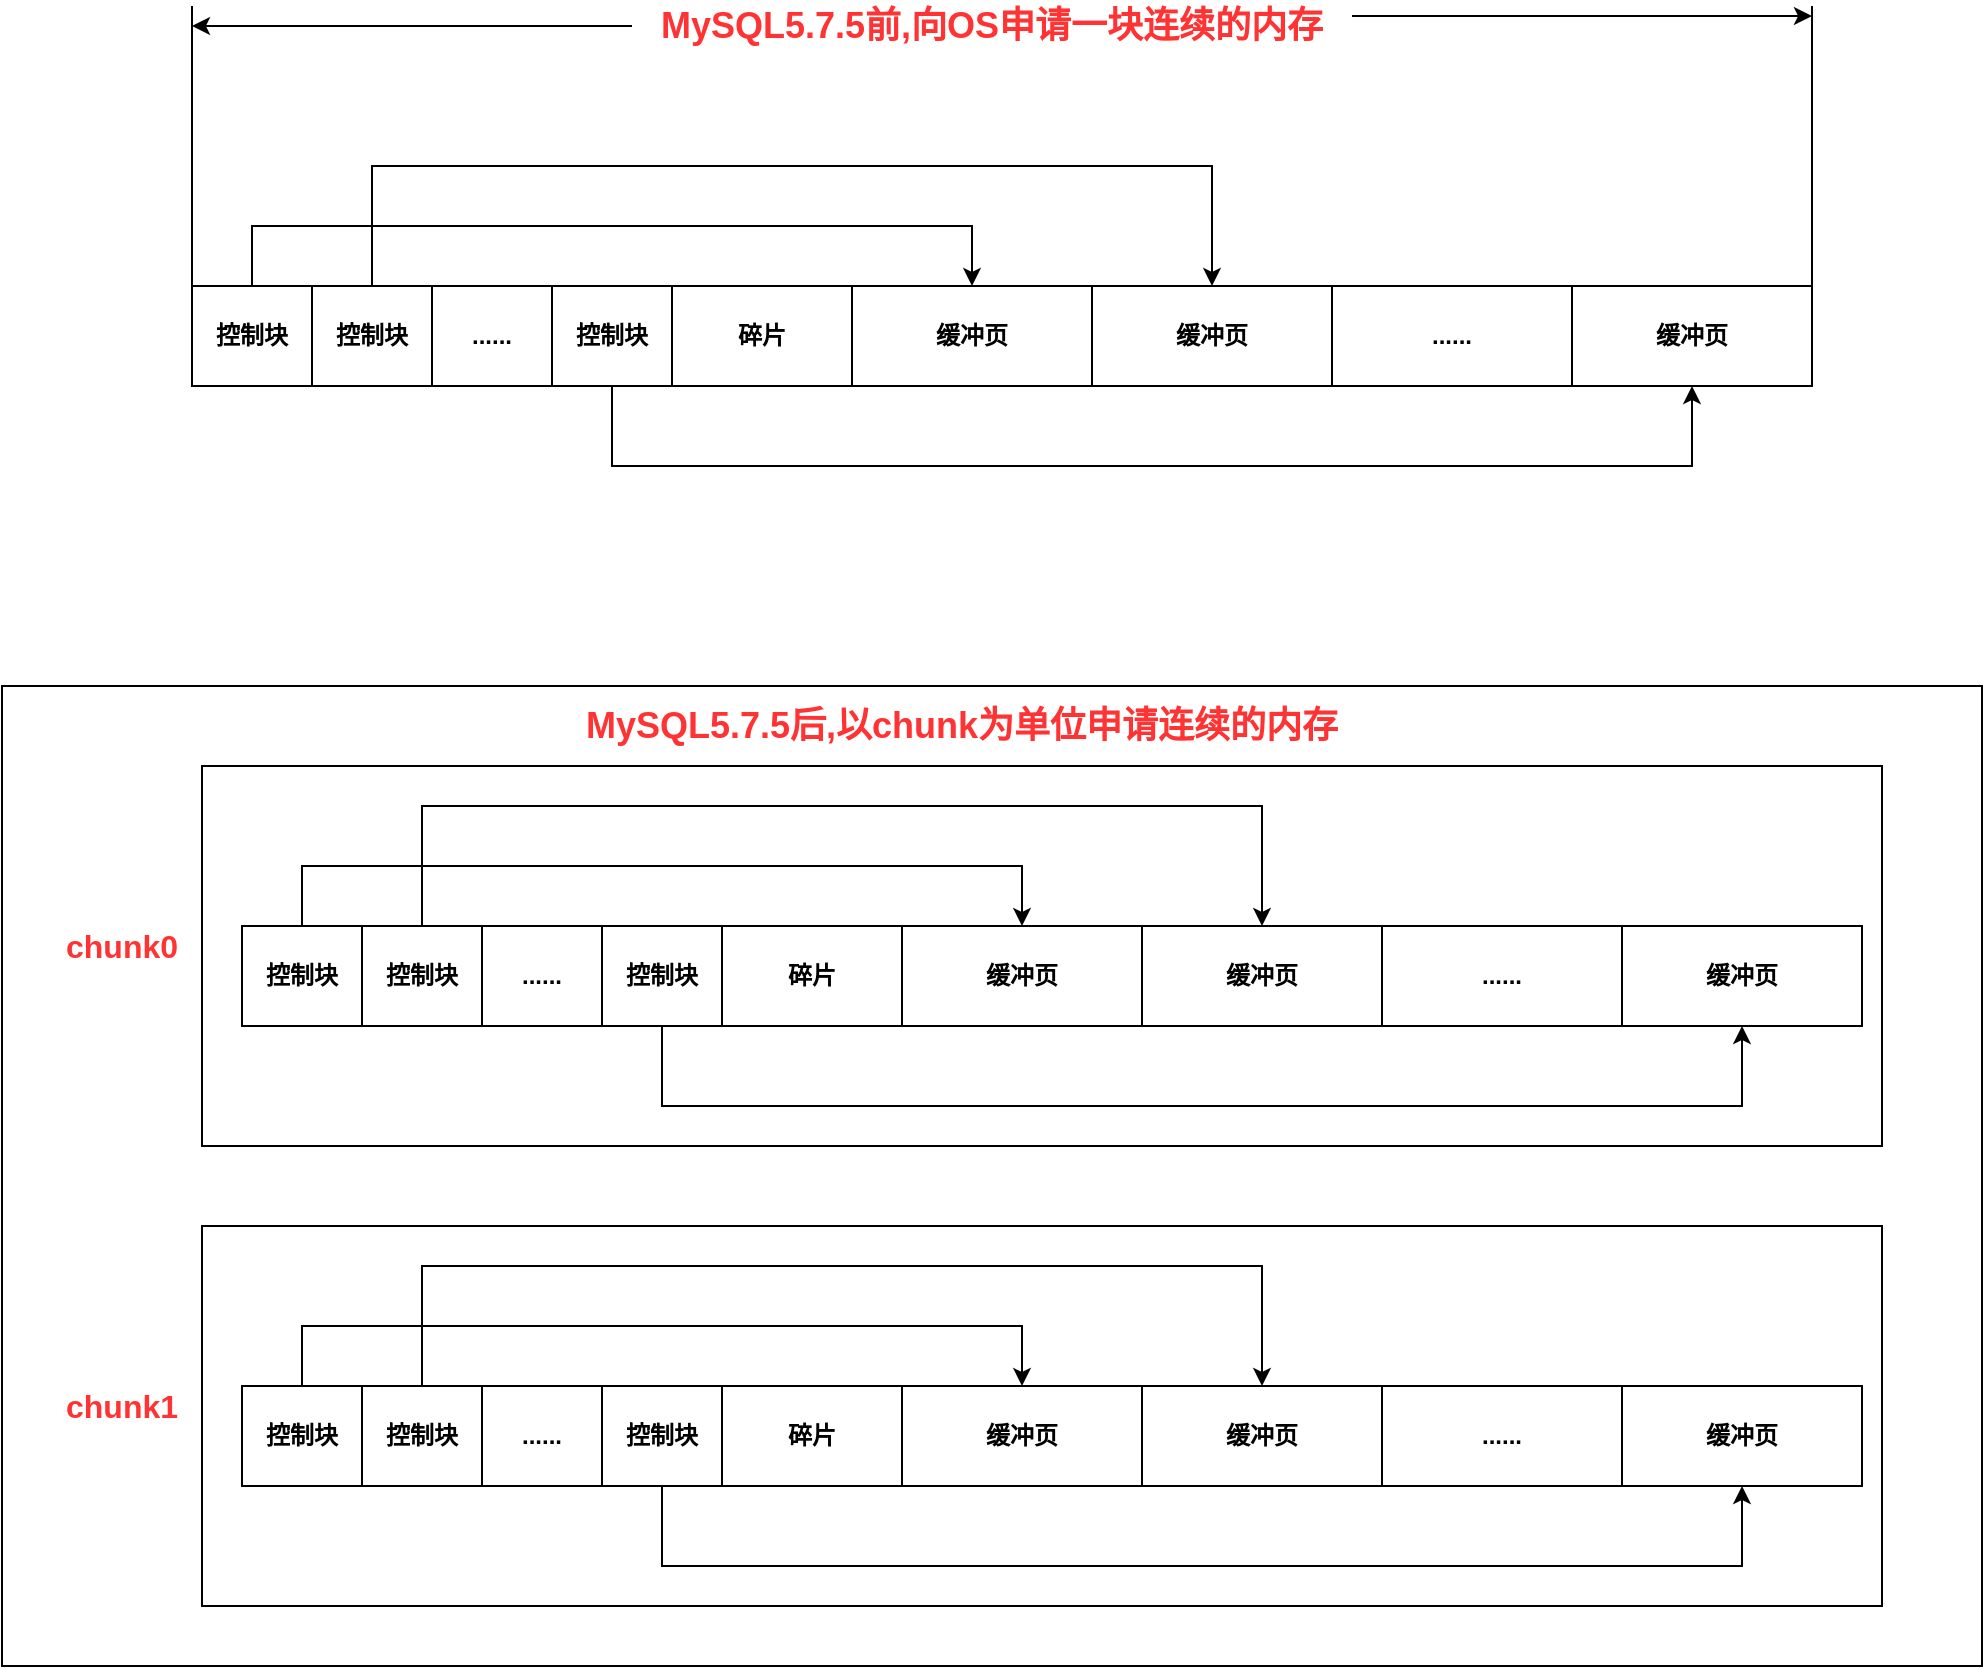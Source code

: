<mxfile version="15.2.7" type="device"><diagram id="74ubuH81yf82a0DQ67kA" name="第 1 页"><mxGraphModel dx="1707" dy="987" grid="1" gridSize="10" guides="1" tooltips="1" connect="1" arrows="1" fold="1" page="1" pageScale="1" pageWidth="827" pageHeight="1169" math="0" shadow="0"><root><mxCell id="0"/><mxCell id="1" parent="0"/><mxCell id="sAMRstKnpDgEoShXCp4--48" value="" style="rounded=0;whiteSpace=wrap;html=1;" vertex="1" parent="1"><mxGeometry x="5" y="410" width="990" height="490" as="geometry"/></mxCell><mxCell id="sAMRstKnpDgEoShXCp4--31" value="" style="rounded=0;whiteSpace=wrap;html=1;" vertex="1" parent="1"><mxGeometry x="105" y="450" width="840" height="190" as="geometry"/></mxCell><mxCell id="sAMRstKnpDgEoShXCp4--11" style="edgeStyle=orthogonalEdgeStyle;rounded=0;orthogonalLoop=1;jettySize=auto;html=1;exitX=0.5;exitY=0;exitDx=0;exitDy=0;entryX=0.5;entryY=0;entryDx=0;entryDy=0;" edge="1" parent="1" source="sAMRstKnpDgEoShXCp4--2" target="sAMRstKnpDgEoShXCp4--7"><mxGeometry relative="1" as="geometry"><Array as="points"><mxPoint x="130" y="180"/><mxPoint x="490" y="180"/></Array></mxGeometry></mxCell><mxCell id="sAMRstKnpDgEoShXCp4--2" value="&lt;b&gt;控制块&lt;/b&gt;" style="rounded=0;whiteSpace=wrap;html=1;" vertex="1" parent="1"><mxGeometry x="100" y="210" width="60" height="50" as="geometry"/></mxCell><mxCell id="sAMRstKnpDgEoShXCp4--12" style="edgeStyle=orthogonalEdgeStyle;rounded=0;orthogonalLoop=1;jettySize=auto;html=1;exitX=0.5;exitY=0;exitDx=0;exitDy=0;entryX=0.5;entryY=0;entryDx=0;entryDy=0;" edge="1" parent="1" source="sAMRstKnpDgEoShXCp4--3" target="sAMRstKnpDgEoShXCp4--8"><mxGeometry relative="1" as="geometry"><Array as="points"><mxPoint x="190" y="150"/><mxPoint x="610" y="150"/></Array></mxGeometry></mxCell><mxCell id="sAMRstKnpDgEoShXCp4--3" value="&lt;b&gt;控制块&lt;/b&gt;" style="rounded=0;whiteSpace=wrap;html=1;" vertex="1" parent="1"><mxGeometry x="160" y="210" width="60" height="50" as="geometry"/></mxCell><mxCell id="sAMRstKnpDgEoShXCp4--4" value="&lt;b&gt;......&lt;/b&gt;" style="rounded=0;whiteSpace=wrap;html=1;" vertex="1" parent="1"><mxGeometry x="220" y="210" width="60" height="50" as="geometry"/></mxCell><mxCell id="sAMRstKnpDgEoShXCp4--13" style="edgeStyle=orthogonalEdgeStyle;rounded=0;orthogonalLoop=1;jettySize=auto;html=1;exitX=0.5;exitY=1;exitDx=0;exitDy=0;entryX=0.5;entryY=1;entryDx=0;entryDy=0;" edge="1" parent="1" source="sAMRstKnpDgEoShXCp4--5" target="sAMRstKnpDgEoShXCp4--10"><mxGeometry relative="1" as="geometry"><Array as="points"><mxPoint x="310" y="300"/><mxPoint x="850" y="300"/></Array></mxGeometry></mxCell><mxCell id="sAMRstKnpDgEoShXCp4--5" value="&lt;b&gt;控制块&lt;/b&gt;" style="rounded=0;whiteSpace=wrap;html=1;" vertex="1" parent="1"><mxGeometry x="280" y="210" width="60" height="50" as="geometry"/></mxCell><mxCell id="sAMRstKnpDgEoShXCp4--6" value="&lt;b&gt;碎片&lt;/b&gt;" style="rounded=0;whiteSpace=wrap;html=1;" vertex="1" parent="1"><mxGeometry x="340" y="210" width="90" height="50" as="geometry"/></mxCell><mxCell id="sAMRstKnpDgEoShXCp4--7" value="&lt;b&gt;缓冲页&lt;/b&gt;" style="rounded=0;whiteSpace=wrap;html=1;" vertex="1" parent="1"><mxGeometry x="430" y="210" width="120" height="50" as="geometry"/></mxCell><mxCell id="sAMRstKnpDgEoShXCp4--8" value="&lt;b&gt;缓冲页&lt;/b&gt;" style="rounded=0;whiteSpace=wrap;html=1;" vertex="1" parent="1"><mxGeometry x="550" y="210" width="120" height="50" as="geometry"/></mxCell><mxCell id="sAMRstKnpDgEoShXCp4--9" value="&lt;b&gt;......&lt;/b&gt;" style="rounded=0;whiteSpace=wrap;html=1;" vertex="1" parent="1"><mxGeometry x="670" y="210" width="120" height="50" as="geometry"/></mxCell><mxCell id="sAMRstKnpDgEoShXCp4--10" value="&lt;b&gt;缓冲页&lt;/b&gt;" style="rounded=0;whiteSpace=wrap;html=1;" vertex="1" parent="1"><mxGeometry x="790" y="210" width="120" height="50" as="geometry"/></mxCell><mxCell id="sAMRstKnpDgEoShXCp4--14" value="" style="endArrow=none;html=1;exitX=0;exitY=0;exitDx=0;exitDy=0;" edge="1" parent="1" source="sAMRstKnpDgEoShXCp4--2"><mxGeometry width="50" height="50" relative="1" as="geometry"><mxPoint x="80" y="210" as="sourcePoint"/><mxPoint x="100" y="70" as="targetPoint"/></mxGeometry></mxCell><mxCell id="sAMRstKnpDgEoShXCp4--15" value="" style="endArrow=none;html=1;exitX=0;exitY=0;exitDx=0;exitDy=0;" edge="1" parent="1"><mxGeometry width="50" height="50" relative="1" as="geometry"><mxPoint x="910" y="210" as="sourcePoint"/><mxPoint x="910" y="70" as="targetPoint"/></mxGeometry></mxCell><mxCell id="sAMRstKnpDgEoShXCp4--17" style="edgeStyle=orthogonalEdgeStyle;rounded=0;orthogonalLoop=1;jettySize=auto;html=1;exitX=1;exitY=0.25;exitDx=0;exitDy=0;" edge="1" parent="1" source="sAMRstKnpDgEoShXCp4--16"><mxGeometry relative="1" as="geometry"><mxPoint x="910" y="75" as="targetPoint"/></mxGeometry></mxCell><mxCell id="sAMRstKnpDgEoShXCp4--18" style="edgeStyle=orthogonalEdgeStyle;rounded=0;orthogonalLoop=1;jettySize=auto;html=1;exitX=0;exitY=0.5;exitDx=0;exitDy=0;" edge="1" parent="1" source="sAMRstKnpDgEoShXCp4--16"><mxGeometry relative="1" as="geometry"><mxPoint x="100" y="80" as="targetPoint"/></mxGeometry></mxCell><mxCell id="sAMRstKnpDgEoShXCp4--16" value="&lt;b&gt;&lt;font style=&quot;font-size: 18px&quot; color=&quot;#ff3333&quot;&gt;MySQL5.7.5前,向OS申请一块连续的内存&lt;/font&gt;&lt;/b&gt;" style="text;html=1;strokeColor=none;fillColor=none;align=center;verticalAlign=middle;whiteSpace=wrap;rounded=0;" vertex="1" parent="1"><mxGeometry x="320" y="70" width="360" height="20" as="geometry"/></mxCell><mxCell id="sAMRstKnpDgEoShXCp4--19" style="edgeStyle=orthogonalEdgeStyle;rounded=0;orthogonalLoop=1;jettySize=auto;html=1;exitX=0.5;exitY=0;exitDx=0;exitDy=0;entryX=0.5;entryY=0;entryDx=0;entryDy=0;" edge="1" parent="1" source="sAMRstKnpDgEoShXCp4--20" target="sAMRstKnpDgEoShXCp4--27"><mxGeometry relative="1" as="geometry"><Array as="points"><mxPoint x="155" y="500"/><mxPoint x="515" y="500"/></Array></mxGeometry></mxCell><mxCell id="sAMRstKnpDgEoShXCp4--20" value="&lt;b&gt;控制块&lt;/b&gt;" style="rounded=0;whiteSpace=wrap;html=1;" vertex="1" parent="1"><mxGeometry x="125" y="530" width="60" height="50" as="geometry"/></mxCell><mxCell id="sAMRstKnpDgEoShXCp4--21" style="edgeStyle=orthogonalEdgeStyle;rounded=0;orthogonalLoop=1;jettySize=auto;html=1;exitX=0.5;exitY=0;exitDx=0;exitDy=0;entryX=0.5;entryY=0;entryDx=0;entryDy=0;" edge="1" parent="1" source="sAMRstKnpDgEoShXCp4--22" target="sAMRstKnpDgEoShXCp4--28"><mxGeometry relative="1" as="geometry"><Array as="points"><mxPoint x="215" y="470"/><mxPoint x="635" y="470"/></Array></mxGeometry></mxCell><mxCell id="sAMRstKnpDgEoShXCp4--22" value="&lt;b&gt;控制块&lt;/b&gt;" style="rounded=0;whiteSpace=wrap;html=1;" vertex="1" parent="1"><mxGeometry x="185" y="530" width="60" height="50" as="geometry"/></mxCell><mxCell id="sAMRstKnpDgEoShXCp4--23" value="&lt;b&gt;......&lt;/b&gt;" style="rounded=0;whiteSpace=wrap;html=1;" vertex="1" parent="1"><mxGeometry x="245" y="530" width="60" height="50" as="geometry"/></mxCell><mxCell id="sAMRstKnpDgEoShXCp4--24" style="edgeStyle=orthogonalEdgeStyle;rounded=0;orthogonalLoop=1;jettySize=auto;html=1;exitX=0.5;exitY=1;exitDx=0;exitDy=0;entryX=0.5;entryY=1;entryDx=0;entryDy=0;" edge="1" parent="1" source="sAMRstKnpDgEoShXCp4--25" target="sAMRstKnpDgEoShXCp4--30"><mxGeometry relative="1" as="geometry"><Array as="points"><mxPoint x="335" y="620"/><mxPoint x="875" y="620"/></Array></mxGeometry></mxCell><mxCell id="sAMRstKnpDgEoShXCp4--25" value="&lt;b&gt;控制块&lt;/b&gt;" style="rounded=0;whiteSpace=wrap;html=1;" vertex="1" parent="1"><mxGeometry x="305" y="530" width="60" height="50" as="geometry"/></mxCell><mxCell id="sAMRstKnpDgEoShXCp4--26" value="&lt;b&gt;碎片&lt;/b&gt;" style="rounded=0;whiteSpace=wrap;html=1;" vertex="1" parent="1"><mxGeometry x="365" y="530" width="90" height="50" as="geometry"/></mxCell><mxCell id="sAMRstKnpDgEoShXCp4--27" value="&lt;b&gt;缓冲页&lt;/b&gt;" style="rounded=0;whiteSpace=wrap;html=1;" vertex="1" parent="1"><mxGeometry x="455" y="530" width="120" height="50" as="geometry"/></mxCell><mxCell id="sAMRstKnpDgEoShXCp4--28" value="&lt;b&gt;缓冲页&lt;/b&gt;" style="rounded=0;whiteSpace=wrap;html=1;" vertex="1" parent="1"><mxGeometry x="575" y="530" width="120" height="50" as="geometry"/></mxCell><mxCell id="sAMRstKnpDgEoShXCp4--29" value="&lt;b&gt;......&lt;/b&gt;" style="rounded=0;whiteSpace=wrap;html=1;" vertex="1" parent="1"><mxGeometry x="695" y="530" width="120" height="50" as="geometry"/></mxCell><mxCell id="sAMRstKnpDgEoShXCp4--30" value="&lt;b&gt;缓冲页&lt;/b&gt;" style="rounded=0;whiteSpace=wrap;html=1;" vertex="1" parent="1"><mxGeometry x="815" y="530" width="120" height="50" as="geometry"/></mxCell><mxCell id="sAMRstKnpDgEoShXCp4--32" value="&lt;b&gt;&lt;font style=&quot;font-size: 16px&quot; color=&quot;#ff3333&quot;&gt;chunk0&lt;/font&gt;&lt;/b&gt;" style="text;html=1;strokeColor=none;fillColor=none;align=center;verticalAlign=middle;whiteSpace=wrap;rounded=0;" vertex="1" parent="1"><mxGeometry x="45" y="530" width="40" height="20" as="geometry"/></mxCell><mxCell id="sAMRstKnpDgEoShXCp4--33" value="" style="rounded=0;whiteSpace=wrap;html=1;" vertex="1" parent="1"><mxGeometry x="105" y="680" width="840" height="190" as="geometry"/></mxCell><mxCell id="sAMRstKnpDgEoShXCp4--34" style="edgeStyle=orthogonalEdgeStyle;rounded=0;orthogonalLoop=1;jettySize=auto;html=1;exitX=0.5;exitY=0;exitDx=0;exitDy=0;entryX=0.5;entryY=0;entryDx=0;entryDy=0;" edge="1" parent="1" source="sAMRstKnpDgEoShXCp4--35" target="sAMRstKnpDgEoShXCp4--42"><mxGeometry relative="1" as="geometry"><Array as="points"><mxPoint x="155" y="730"/><mxPoint x="515" y="730"/></Array></mxGeometry></mxCell><mxCell id="sAMRstKnpDgEoShXCp4--35" value="&lt;b&gt;控制块&lt;/b&gt;" style="rounded=0;whiteSpace=wrap;html=1;" vertex="1" parent="1"><mxGeometry x="125" y="760" width="60" height="50" as="geometry"/></mxCell><mxCell id="sAMRstKnpDgEoShXCp4--36" style="edgeStyle=orthogonalEdgeStyle;rounded=0;orthogonalLoop=1;jettySize=auto;html=1;exitX=0.5;exitY=0;exitDx=0;exitDy=0;entryX=0.5;entryY=0;entryDx=0;entryDy=0;" edge="1" parent="1" source="sAMRstKnpDgEoShXCp4--37" target="sAMRstKnpDgEoShXCp4--43"><mxGeometry relative="1" as="geometry"><Array as="points"><mxPoint x="215" y="700"/><mxPoint x="635" y="700"/></Array></mxGeometry></mxCell><mxCell id="sAMRstKnpDgEoShXCp4--37" value="&lt;b&gt;控制块&lt;/b&gt;" style="rounded=0;whiteSpace=wrap;html=1;" vertex="1" parent="1"><mxGeometry x="185" y="760" width="60" height="50" as="geometry"/></mxCell><mxCell id="sAMRstKnpDgEoShXCp4--38" value="&lt;b&gt;......&lt;/b&gt;" style="rounded=0;whiteSpace=wrap;html=1;" vertex="1" parent="1"><mxGeometry x="245" y="760" width="60" height="50" as="geometry"/></mxCell><mxCell id="sAMRstKnpDgEoShXCp4--39" style="edgeStyle=orthogonalEdgeStyle;rounded=0;orthogonalLoop=1;jettySize=auto;html=1;exitX=0.5;exitY=1;exitDx=0;exitDy=0;entryX=0.5;entryY=1;entryDx=0;entryDy=0;" edge="1" parent="1" source="sAMRstKnpDgEoShXCp4--40" target="sAMRstKnpDgEoShXCp4--45"><mxGeometry relative="1" as="geometry"><Array as="points"><mxPoint x="335" y="850"/><mxPoint x="875" y="850"/></Array></mxGeometry></mxCell><mxCell id="sAMRstKnpDgEoShXCp4--40" value="&lt;b&gt;控制块&lt;/b&gt;" style="rounded=0;whiteSpace=wrap;html=1;" vertex="1" parent="1"><mxGeometry x="305" y="760" width="60" height="50" as="geometry"/></mxCell><mxCell id="sAMRstKnpDgEoShXCp4--41" value="&lt;b&gt;碎片&lt;/b&gt;" style="rounded=0;whiteSpace=wrap;html=1;" vertex="1" parent="1"><mxGeometry x="365" y="760" width="90" height="50" as="geometry"/></mxCell><mxCell id="sAMRstKnpDgEoShXCp4--42" value="&lt;b&gt;缓冲页&lt;/b&gt;" style="rounded=0;whiteSpace=wrap;html=1;" vertex="1" parent="1"><mxGeometry x="455" y="760" width="120" height="50" as="geometry"/></mxCell><mxCell id="sAMRstKnpDgEoShXCp4--43" value="&lt;b&gt;缓冲页&lt;/b&gt;" style="rounded=0;whiteSpace=wrap;html=1;" vertex="1" parent="1"><mxGeometry x="575" y="760" width="120" height="50" as="geometry"/></mxCell><mxCell id="sAMRstKnpDgEoShXCp4--44" value="&lt;b&gt;......&lt;/b&gt;" style="rounded=0;whiteSpace=wrap;html=1;" vertex="1" parent="1"><mxGeometry x="695" y="760" width="120" height="50" as="geometry"/></mxCell><mxCell id="sAMRstKnpDgEoShXCp4--45" value="&lt;b&gt;缓冲页&lt;/b&gt;" style="rounded=0;whiteSpace=wrap;html=1;" vertex="1" parent="1"><mxGeometry x="815" y="760" width="120" height="50" as="geometry"/></mxCell><mxCell id="sAMRstKnpDgEoShXCp4--46" value="&lt;b&gt;&lt;font style=&quot;font-size: 16px&quot; color=&quot;#ff3333&quot;&gt;chunk1&lt;/font&gt;&lt;/b&gt;" style="text;html=1;strokeColor=none;fillColor=none;align=center;verticalAlign=middle;whiteSpace=wrap;rounded=0;" vertex="1" parent="1"><mxGeometry x="45" y="760" width="40" height="20" as="geometry"/></mxCell><mxCell id="sAMRstKnpDgEoShXCp4--47" value="&lt;b&gt;&lt;font style=&quot;font-size: 18px&quot; color=&quot;#ff3333&quot;&gt;MySQL5.7.5后,以chunk为单位申请连续的内存&lt;/font&gt;&lt;/b&gt;" style="text;html=1;strokeColor=none;fillColor=none;align=center;verticalAlign=middle;whiteSpace=wrap;rounded=0;" vertex="1" parent="1"><mxGeometry x="265" y="420" width="440" height="20" as="geometry"/></mxCell></root></mxGraphModel></diagram></mxfile>